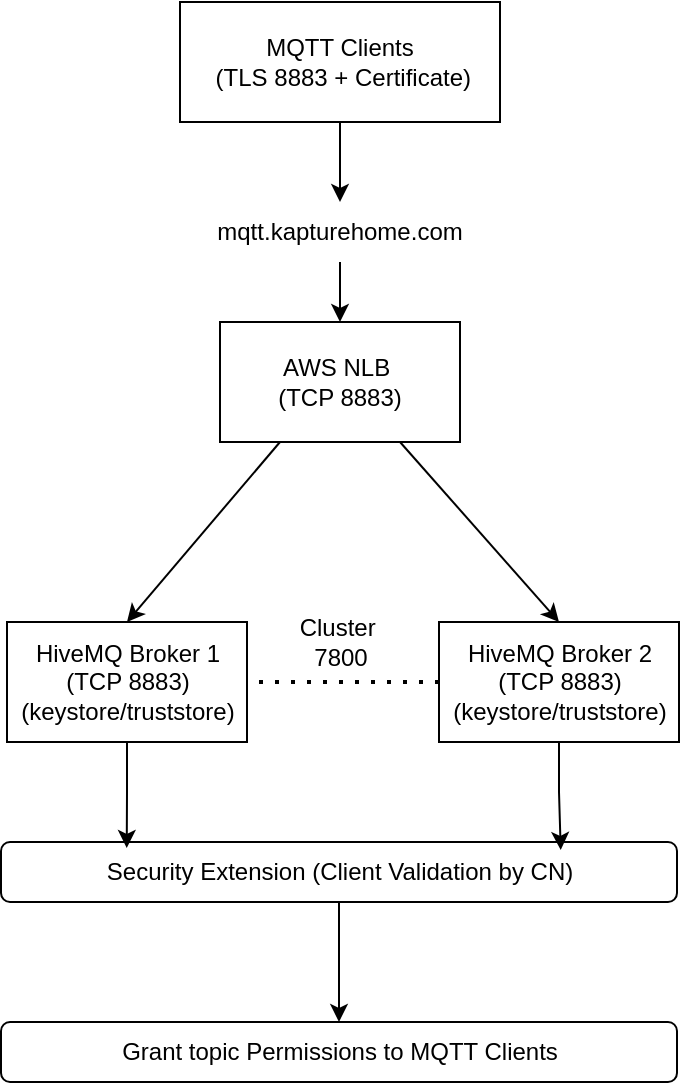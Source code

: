 <mxfile version="26.0.16">
  <diagram name="第1頁" id="LpLdRGVmJxK6KshesvKD">
    <mxGraphModel dx="1849" dy="818" grid="1" gridSize="10" guides="1" tooltips="1" connect="1" arrows="1" fold="1" page="1" pageScale="1" pageWidth="827" pageHeight="1169" math="0" shadow="0">
      <root>
        <mxCell id="0" />
        <mxCell id="1" parent="0" />
        <mxCell id="vKqKOulp7S16YsBjdaTP-3" style="edgeStyle=orthogonalEdgeStyle;rounded=0;orthogonalLoop=1;jettySize=auto;html=1;exitX=0.5;exitY=1;exitDx=0;exitDy=0;" edge="1" parent="1" source="vKqKOulp7S16YsBjdaTP-1" target="vKqKOulp7S16YsBjdaTP-2">
          <mxGeometry relative="1" as="geometry" />
        </mxCell>
        <mxCell id="vKqKOulp7S16YsBjdaTP-1" value="MQTT Clients&lt;div&gt;&amp;nbsp;(TLS 8883 + Certificate)&lt;/div&gt;" style="rounded=0;whiteSpace=wrap;html=1;" vertex="1" parent="1">
          <mxGeometry x="370" y="60" width="160" height="60" as="geometry" />
        </mxCell>
        <mxCell id="vKqKOulp7S16YsBjdaTP-5" style="edgeStyle=orthogonalEdgeStyle;rounded=0;orthogonalLoop=1;jettySize=auto;html=1;exitX=0.5;exitY=1;exitDx=0;exitDy=0;entryX=0.5;entryY=0;entryDx=0;entryDy=0;" edge="1" parent="1" source="vKqKOulp7S16YsBjdaTP-2" target="vKqKOulp7S16YsBjdaTP-4">
          <mxGeometry relative="1" as="geometry" />
        </mxCell>
        <mxCell id="vKqKOulp7S16YsBjdaTP-2" value="mqtt.kapturehome.com" style="text;html=1;align=center;verticalAlign=middle;whiteSpace=wrap;rounded=0;" vertex="1" parent="1">
          <mxGeometry x="360" y="160" width="180" height="30" as="geometry" />
        </mxCell>
        <mxCell id="vKqKOulp7S16YsBjdaTP-4" value="AWS NLB&amp;nbsp;&lt;div&gt;(TCP 8883)&lt;/div&gt;" style="rounded=0;whiteSpace=wrap;html=1;" vertex="1" parent="1">
          <mxGeometry x="390" y="220" width="120" height="60" as="geometry" />
        </mxCell>
        <mxCell id="vKqKOulp7S16YsBjdaTP-6" value="HiveMQ Broker 1&lt;div&gt;(TCP 8883)&lt;/div&gt;&lt;div&gt;(keystore/truststore&lt;span style=&quot;background-color: transparent; color: light-dark(rgb(0, 0, 0), rgb(255, 255, 255));&quot;&gt;)&lt;/span&gt;&lt;/div&gt;" style="rounded=0;whiteSpace=wrap;html=1;" vertex="1" parent="1">
          <mxGeometry x="283.5" y="370" width="120" height="60" as="geometry" />
        </mxCell>
        <mxCell id="vKqKOulp7S16YsBjdaTP-7" value="HiveMQ Broker 2&lt;div&gt;(TCP 8883)&lt;/div&gt;&lt;div&gt;(keystore/truststore&lt;span style=&quot;color: light-dark(rgb(0, 0, 0), rgb(255, 255, 255)); background-color: transparent;&quot;&gt;)&lt;/span&gt;&lt;/div&gt;" style="rounded=0;whiteSpace=wrap;html=1;" vertex="1" parent="1">
          <mxGeometry x="499.5" y="370" width="120" height="60" as="geometry" />
        </mxCell>
        <mxCell id="vKqKOulp7S16YsBjdaTP-8" value="" style="endArrow=none;dashed=1;html=1;dashPattern=1 3;strokeWidth=2;rounded=0;entryX=0;entryY=0.5;entryDx=0;entryDy=0;" edge="1" parent="1" target="vKqKOulp7S16YsBjdaTP-7">
          <mxGeometry width="50" height="50" relative="1" as="geometry">
            <mxPoint x="409.5" y="400" as="sourcePoint" />
            <mxPoint x="459.5" y="350" as="targetPoint" />
          </mxGeometry>
        </mxCell>
        <mxCell id="vKqKOulp7S16YsBjdaTP-9" value="Cluster&amp;nbsp;&lt;div&gt;7800&lt;/div&gt;" style="text;html=1;align=center;verticalAlign=middle;resizable=0;points=[];autosize=1;strokeColor=none;fillColor=none;" vertex="1" parent="1">
          <mxGeometry x="419.5" y="360" width="60" height="40" as="geometry" />
        </mxCell>
        <mxCell id="vKqKOulp7S16YsBjdaTP-11" value="" style="endArrow=classic;html=1;rounded=0;exitX=0.25;exitY=1;exitDx=0;exitDy=0;entryX=0.5;entryY=0;entryDx=0;entryDy=0;" edge="1" parent="1" source="vKqKOulp7S16YsBjdaTP-4" target="vKqKOulp7S16YsBjdaTP-6">
          <mxGeometry width="50" height="50" relative="1" as="geometry">
            <mxPoint x="310" y="360" as="sourcePoint" />
            <mxPoint x="360" y="310" as="targetPoint" />
          </mxGeometry>
        </mxCell>
        <mxCell id="vKqKOulp7S16YsBjdaTP-12" value="" style="endArrow=classic;html=1;rounded=0;exitX=0.75;exitY=1;exitDx=0;exitDy=0;entryX=0.5;entryY=0;entryDx=0;entryDy=0;" edge="1" parent="1" source="vKqKOulp7S16YsBjdaTP-4" target="vKqKOulp7S16YsBjdaTP-7">
          <mxGeometry width="50" height="50" relative="1" as="geometry">
            <mxPoint x="478" y="340" as="sourcePoint" />
            <mxPoint x="400" y="420" as="targetPoint" />
          </mxGeometry>
        </mxCell>
        <mxCell id="vKqKOulp7S16YsBjdaTP-21" style="edgeStyle=orthogonalEdgeStyle;rounded=0;orthogonalLoop=1;jettySize=auto;html=1;exitX=0.5;exitY=1;exitDx=0;exitDy=0;entryX=0.5;entryY=0;entryDx=0;entryDy=0;" edge="1" parent="1" source="vKqKOulp7S16YsBjdaTP-13" target="vKqKOulp7S16YsBjdaTP-18">
          <mxGeometry relative="1" as="geometry" />
        </mxCell>
        <mxCell id="vKqKOulp7S16YsBjdaTP-13" value="Security Extension&amp;nbsp;(Client Validation by CN)" style="rounded=1;whiteSpace=wrap;html=1;" vertex="1" parent="1">
          <mxGeometry x="280.5" y="480" width="338" height="30" as="geometry" />
        </mxCell>
        <mxCell id="vKqKOulp7S16YsBjdaTP-18" value="Grant topic Permissions to MQTT Clients" style="rounded=1;whiteSpace=wrap;html=1;" vertex="1" parent="1">
          <mxGeometry x="280.5" y="570" width="338" height="30" as="geometry" />
        </mxCell>
        <mxCell id="vKqKOulp7S16YsBjdaTP-19" style="edgeStyle=orthogonalEdgeStyle;rounded=0;orthogonalLoop=1;jettySize=auto;html=1;exitX=0.5;exitY=1;exitDx=0;exitDy=0;entryX=0.186;entryY=0.1;entryDx=0;entryDy=0;entryPerimeter=0;" edge="1" parent="1" source="vKqKOulp7S16YsBjdaTP-6" target="vKqKOulp7S16YsBjdaTP-13">
          <mxGeometry relative="1" as="geometry" />
        </mxCell>
        <mxCell id="vKqKOulp7S16YsBjdaTP-20" style="edgeStyle=orthogonalEdgeStyle;rounded=0;orthogonalLoop=1;jettySize=auto;html=1;exitX=0.5;exitY=1;exitDx=0;exitDy=0;entryX=0.828;entryY=0.133;entryDx=0;entryDy=0;entryPerimeter=0;" edge="1" parent="1" source="vKqKOulp7S16YsBjdaTP-7" target="vKqKOulp7S16YsBjdaTP-13">
          <mxGeometry relative="1" as="geometry" />
        </mxCell>
      </root>
    </mxGraphModel>
  </diagram>
</mxfile>
